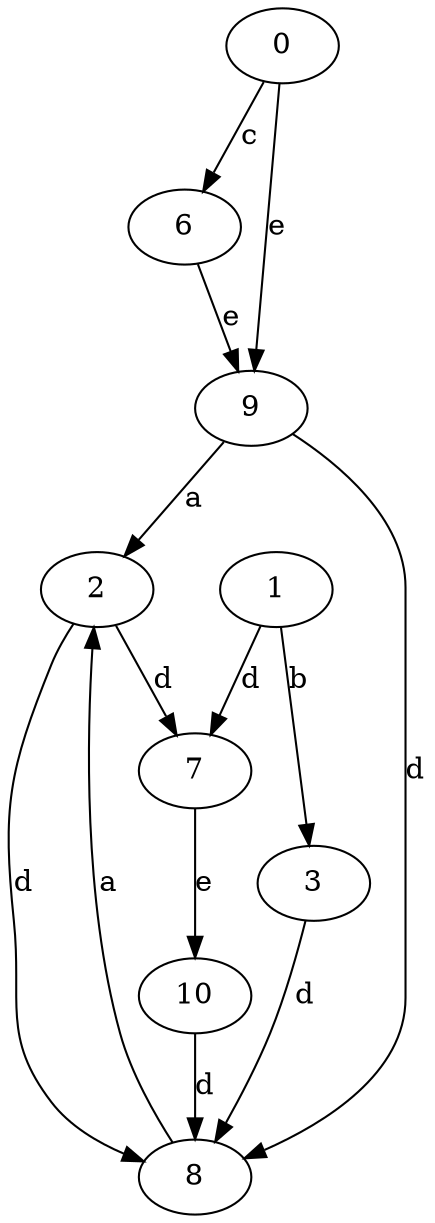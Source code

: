 strict digraph  {
0;
1;
2;
3;
6;
7;
8;
9;
10;
0 -> 6  [label=c];
0 -> 9  [label=e];
1 -> 3  [label=b];
1 -> 7  [label=d];
2 -> 7  [label=d];
2 -> 8  [label=d];
3 -> 8  [label=d];
6 -> 9  [label=e];
7 -> 10  [label=e];
8 -> 2  [label=a];
9 -> 2  [label=a];
9 -> 8  [label=d];
10 -> 8  [label=d];
}
